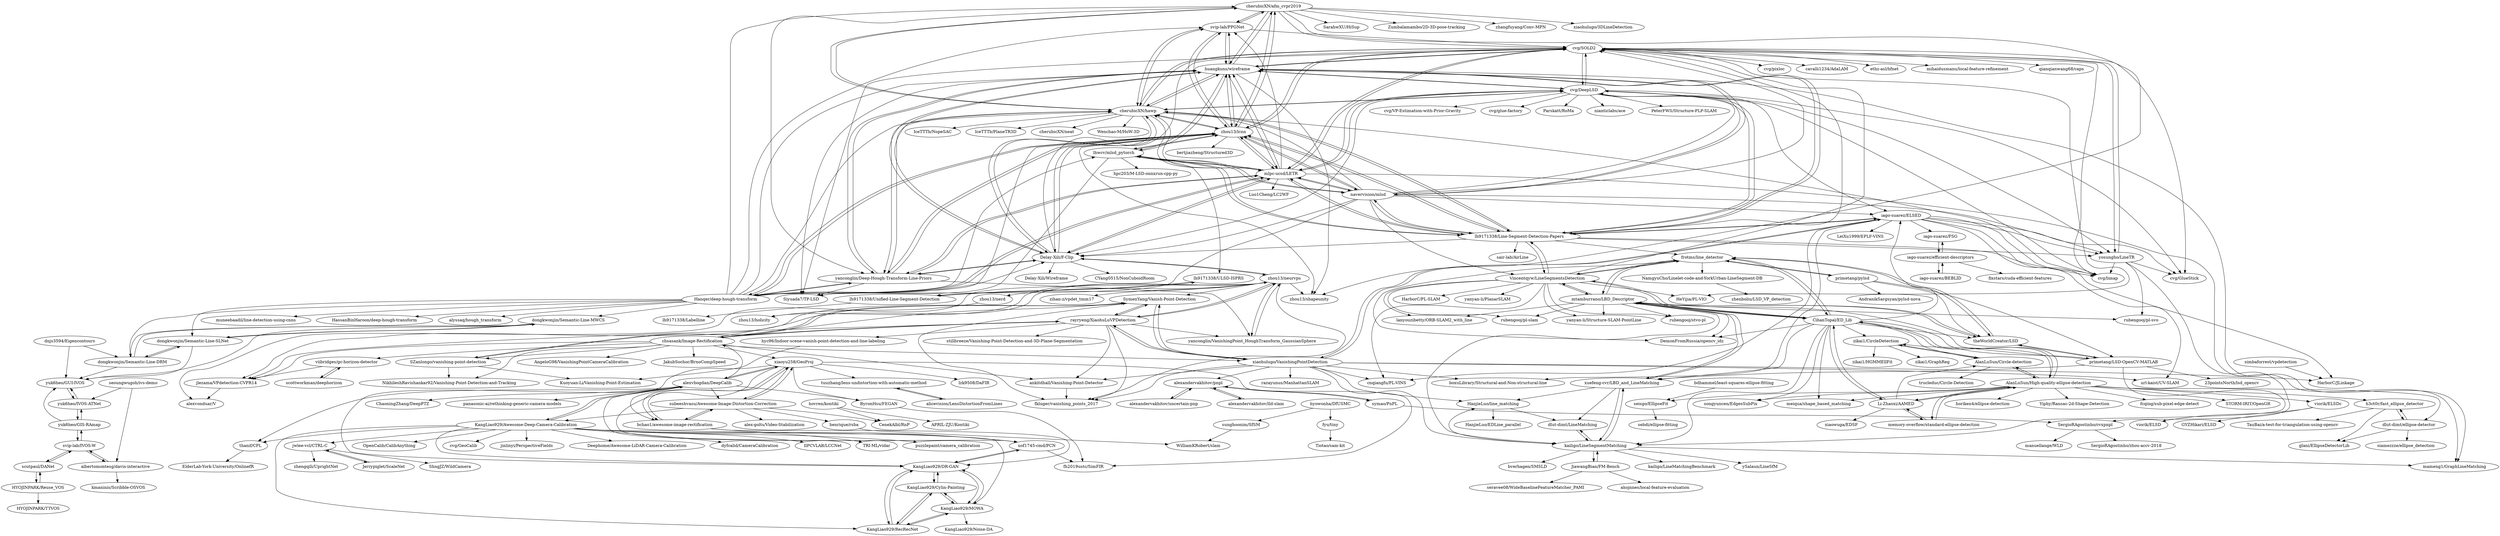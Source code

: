 digraph G {
"cherubicXN/afm_cvpr2019" -> "svip-lab/PPGNet"
"cherubicXN/afm_cvpr2019" -> "huangkuns/wireframe"
"cherubicXN/afm_cvpr2019" -> "cherubicXN/hawp"
"cherubicXN/afm_cvpr2019" -> "zhou13/lcnn"
"cherubicXN/afm_cvpr2019" -> "yanconglin/Deep-Hough-Transform-Line-Priors"
"cherubicXN/afm_cvpr2019" -> "cvg/SOLD2"
"cherubicXN/afm_cvpr2019" -> "SarahwXU/HiSup" ["e"=1]
"cherubicXN/afm_cvpr2019" -> "Zumbalamambo/2D-3D-pose-tracking" ["e"=1]
"cherubicXN/afm_cvpr2019" -> "zhangfuyang/Conv-MPN" ["e"=1]
"cherubicXN/afm_cvpr2019" -> "zhou13/shapeunity"
"cherubicXN/afm_cvpr2019" -> "xiaohulugo/3DLineDetection" ["e"=1]
"zhou13/lcnn" -> "huangkuns/wireframe"
"zhou13/lcnn" -> "cherubicXN/hawp"
"zhou13/lcnn" -> "yanconglin/Deep-Hough-Transform-Line-Priors"
"zhou13/lcnn" -> "svip-lab/PPGNet"
"zhou13/lcnn" -> "cherubicXN/afm_cvpr2019"
"zhou13/lcnn" -> "mlpc-ucsd/LETR"
"zhou13/lcnn" -> "cvg/SOLD2"
"zhou13/lcnn" -> "Delay-Xili/F-Clip"
"zhou13/lcnn" -> "Siyuada7/TP-LSD"
"zhou13/lcnn" -> "zhou13/shapeunity"
"zhou13/lcnn" -> "lh9171338/Line-Segment-Detection-Papers"
"zhou13/lcnn" -> "Hanqer/deep-hough-transform"
"zhou13/lcnn" -> "navervision/mlsd"
"zhou13/lcnn" -> "bertjiazheng/Structured3D" ["e"=1]
"zhou13/lcnn" -> "lhwcv/mlsd_pytorch"
"symao/PnPL" -> "alexandervakhitov/pnpl"
"symao/PnPL" -> "SergioRAgostinho/cvxpnpl"
"zhou13/neurvps" -> "yanconglin/VanishingPoint_HoughTransform_GaussianSphere"
"zhou13/neurvps" -> "fkluger/vanishing_points_2017"
"zhou13/neurvps" -> "alexvonduar/V"
"zhou13/neurvps" -> "rayryeng/XiaohuLuVPDetection"
"zhou13/neurvps" -> "zhou13/nerd"
"zhou13/neurvps" -> "zhou13/shapeunity"
"zhou13/neurvps" -> "zihan-z/vpdet_tmm17"
"zhou13/neurvps" -> "Delay-Xili/F-Clip"
"zhou13/neurvps" -> "zhou13/holicity"
"zhou13/neurvps" -> "lh9171338/Unified-Line-Segment-Detection"
"zhou13/neurvps" -> "SymenYang/Vanish-Point-Detection"
"huangkuns/wireframe" -> "zhou13/lcnn"
"huangkuns/wireframe" -> "cherubicXN/hawp"
"huangkuns/wireframe" -> "svip-lab/PPGNet"
"huangkuns/wireframe" -> "cherubicXN/afm_cvpr2019"
"huangkuns/wireframe" -> "mlpc-ucsd/LETR"
"huangkuns/wireframe" -> "zhou13/shapeunity"
"huangkuns/wireframe" -> "Delay-Xili/F-Clip"
"huangkuns/wireframe" -> "cvg/SOLD2"
"huangkuns/wireframe" -> "yanconglin/Deep-Hough-Transform-Line-Priors"
"huangkuns/wireframe" -> "lhwcv/mlsd_pytorch"
"huangkuns/wireframe" -> "lh9171338/Line-Segment-Detection-Papers"
"huangkuns/wireframe" -> "cvg/DeepLSD"
"huangkuns/wireframe" -> "Siyuada7/TP-LSD"
"huangkuns/wireframe" -> "mameng1/GraphLineMatching"
"huangkuns/wireframe" -> "navervision/mlsd"
"Vincentqyw/LineSegmentsDetection" -> "yanyan-li/Structure-SLAM-PointLine" ["e"=1]
"Vincentqyw/LineSegmentsDetection" -> "mtamburrano/LBD_Descriptor"
"Vincentqyw/LineSegmentsDetection" -> "frotms/line_detector"
"Vincentqyw/LineSegmentsDetection" -> "lh9171338/Line-Segment-Detection-Papers"
"Vincentqyw/LineSegmentsDetection" -> "HarborC/PL-SLAM" ["e"=1]
"Vincentqyw/LineSegmentsDetection" -> "cnqiangfu/PL-VINS" ["e"=1]
"Vincentqyw/LineSegmentsDetection" -> "CihanTopal/ED_Lib"
"Vincentqyw/LineSegmentsDetection" -> "HeYijia/PL-VIO" ["e"=1]
"Vincentqyw/LineSegmentsDetection" -> "rubengooj/stvo-pl" ["e"=1]
"Vincentqyw/LineSegmentsDetection" -> "lanyouzibetty/ORB-SLAM2_with_line" ["e"=1]
"Vincentqyw/LineSegmentsDetection" -> "cvg/SOLD2"
"Vincentqyw/LineSegmentsDetection" -> "yanyan-li/PlanarSLAM" ["e"=1]
"Vincentqyw/LineSegmentsDetection" -> "rubengooj/pl-slam" ["e"=1]
"hovren/kontiki" -> "CenekAlbl/RnP"
"hovren/kontiki" -> "APRIL-ZJU/Kontiki"
"SymenYang/Vanish-Point-Detection" -> "rayryeng/XiaohuLuVPDetection"
"SymenYang/Vanish-Point-Detection" -> "xiaohulugo/VanishingPointDetection"
"SymenYang/Vanish-Point-Detection" -> "SZanlongo/vanishing-point-detection"
"SymenYang/Vanish-Point-Detection" -> "jlezama/VPdetection-CVPR14"
"SymenYang/Vanish-Point-Detection" -> "fkluger/vanishing_points_2017"
"CihanTopal/ED_Lib" -> "DemonFromRussia/opencv_idz"
"CihanTopal/ED_Lib" -> "mtamburrano/LBD_Descriptor"
"CihanTopal/ED_Lib" -> "frotms/line_detector"
"CihanTopal/ED_Lib" -> "AlanLuSun/High-quality-ellipse-detection"
"CihanTopal/ED_Lib" -> "Vincentqyw/LineSegmentsDetection"
"CihanTopal/ED_Lib" -> "theWorldCreator/LSD"
"CihanTopal/ED_Lib" -> "Li-Zhaoxi/AAMED"
"CihanTopal/ED_Lib" -> "primetang/LSD-OpenCV-MATLAB"
"CihanTopal/ED_Lib" -> "AlanLuSun/Circle-detection"
"CihanTopal/ED_Lib" -> "songyuncen/EdgesSubPix" ["e"=1]
"CihanTopal/ED_Lib" -> "kailigo/LineSegmentMatching"
"CihanTopal/ED_Lib" -> "zikai1/CircleDetection"
"CihanTopal/ED_Lib" -> "meiqua/shape_based_matching" ["e"=1]
"CihanTopal/ED_Lib" -> "iago-suarez/ELSED"
"CihanTopal/ED_Lib" -> "xuefeng-cvr/LBD_and_LineMatching"
"AlanLuSun/High-quality-ellipse-detection" -> "AlanLuSun/Circle-detection"
"AlanLuSun/High-quality-ellipse-detection" -> "Li-Zhaoxi/AAMED"
"AlanLuSun/High-quality-ellipse-detection" -> "memory-overflow/standard-ellipse-detection"
"AlanLuSun/High-quality-ellipse-detection" -> "h3ct0r/fast_ellipse_detector"
"AlanLuSun/High-quality-ellipse-detection" -> "dlut-dimt/ellipse-detector"
"AlanLuSun/High-quality-ellipse-detection" -> "CihanTopal/ED_Lib"
"AlanLuSun/High-quality-ellipse-detection" -> "horiken4/ellipse-detection"
"AlanLuSun/High-quality-ellipse-detection" -> "viorik/ELSDc"
"AlanLuSun/High-quality-ellipse-detection" -> "Yiphy/Ransac-2d-Shape-Detection" ["e"=1]
"AlanLuSun/High-quality-ellipse-detection" -> "songyuncen/EdgesSubPix" ["e"=1]
"AlanLuSun/High-quality-ellipse-detection" -> "seisgo/EllipseFit"
"AlanLuSun/High-quality-ellipse-detection" -> "fcqing/sub-pixel-edge-detect" ["e"=1]
"AlanLuSun/High-quality-ellipse-detection" -> "zikai1/CircleDetection"
"AlanLuSun/High-quality-ellipse-detection" -> "meiqua/shape_based_matching" ["e"=1]
"AlanLuSun/High-quality-ellipse-detection" -> "STORM-IRIT/OpenGR" ["e"=1]
"svip-lab/PPGNet" -> "cherubicXN/afm_cvpr2019"
"svip-lab/PPGNet" -> "huangkuns/wireframe"
"svip-lab/PPGNet" -> "zhou13/lcnn"
"svip-lab/PPGNet" -> "cherubicXN/hawp"
"svip-lab/PPGNet" -> "cvg/SOLD2"
"rayryeng/XiaohuLuVPDetection" -> "SymenYang/Vanish-Point-Detection"
"rayryeng/XiaohuLuVPDetection" -> "xiaohulugo/VanishingPointDetection"
"rayryeng/XiaohuLuVPDetection" -> "fkluger/vanishing_points_2017"
"rayryeng/XiaohuLuVPDetection" -> "zhou13/neurvps"
"rayryeng/XiaohuLuVPDetection" -> "chsasank/Image-Rectification"
"rayryeng/XiaohuLuVPDetection" -> "stillbreeze/Vanishing-Point-Detection-and-3D-Plane-Segmentation"
"rayryeng/XiaohuLuVPDetection" -> "jlezama/VPdetection-CVPR14"
"rayryeng/XiaohuLuVPDetection" -> "hyc96/Indoor-scene-vanish-point-detection-and-line-labeling"
"rayryeng/XiaohuLuVPDetection" -> "yanconglin/VanishingPoint_HoughTransform_GaussianSphere"
"rayryeng/XiaohuLuVPDetection" -> "ankitdhall/Vanishing-Point-Detector"
"xuefeng-cvr/LBD_and_LineMatching" -> "mtamburrano/LBD_Descriptor"
"xuefeng-cvr/LBD_and_LineMatching" -> "kailigo/LineSegmentMatching"
"xuefeng-cvr/LBD_and_LineMatching" -> "dlut-dimt/LineMatching"
"xuefeng-cvr/LBD_and_LineMatching" -> "HanjieLuo/line_matching"
"mtamburrano/LBD_Descriptor" -> "xuefeng-cvr/LBD_and_LineMatching"
"mtamburrano/LBD_Descriptor" -> "theWorldCreator/LSD"
"mtamburrano/LBD_Descriptor" -> "DemonFromRussia/opencv_idz"
"mtamburrano/LBD_Descriptor" -> "rubengooj/stvo-pl" ["e"=1]
"mtamburrano/LBD_Descriptor" -> "frotms/line_detector"
"mtamburrano/LBD_Descriptor" -> "CihanTopal/ED_Lib"
"mtamburrano/LBD_Descriptor" -> "Vincentqyw/LineSegmentsDetection"
"mtamburrano/LBD_Descriptor" -> "lanyouzibetty/ORB-SLAM2_with_line" ["e"=1]
"mtamburrano/LBD_Descriptor" -> "rubengooj/pl-svo" ["e"=1]
"mtamburrano/LBD_Descriptor" -> "kailigo/LineSegmentMatching"
"mtamburrano/LBD_Descriptor" -> "rubengooj/pl-slam" ["e"=1]
"mtamburrano/LBD_Descriptor" -> "yanyan-li/Structure-SLAM-PointLine" ["e"=1]
"JiawangBian/FM-Bench" -> "seravee08/WideBaselineFeatureMatcher_PAMI"
"JiawangBian/FM-Bench" -> "kailigo/LineSegmentMatching"
"JiawangBian/FM-Bench" -> "ahojnnes/local-feature-evaluation" ["e"=1]
"tuuzhang/lens-undistortion-with-automatic-method" -> "alicevision/LensDistortionFromLines"
"seoungwugoh/ivs-demo" -> "yuk6heo/IVOS-ATNet"
"seoungwugoh/ivs-demo" -> "albertomontesg/davis-interactive"
"SergioRAgostinho/cvxpnpl" -> "SergioRAgostinho/zhou-accv-2018"
"SergioRAgostinho/cvxpnpl" -> "manuellange/WLD"
"jlezama/VPdetection-CVPR14" -> "alexvonduar/V"
"alexandervakhitov/lld-slam" -> "alexandervakhitov/pnpl"
"albertomontesg/davis-interactive" -> "svip-lab/IVOS-W"
"albertomontesg/davis-interactive" -> "kmaninis/Scribble-OSVOS"
"alexvbogdan/DeepCalib" -> "KangLiao929/Awesome-Deep-Camera-Calibration"
"alexvbogdan/DeepCalib" -> "thanif/CPL"
"alexvbogdan/DeepCalib" -> "xiaoyu258/GeoProj"
"alexvbogdan/DeepCalib" -> "uof1745-cmd/PCN"
"alexvbogdan/DeepCalib" -> "ChaoningZhang/DeepPTZ" ["e"=1]
"alexvbogdan/DeepCalib" -> "bchao1/awesome-image-rectification"
"alexvbogdan/DeepCalib" -> "ByronHsu/FEGAN"
"alexvbogdan/DeepCalib" -> "panasonic-ai/rethinking-generic-camera-models"
"alexvbogdan/DeepCalib" -> "chsasank/Image-Rectification"
"alexvbogdan/DeepCalib" -> "subeeshvasu/Awesome-Image-Distortion-Correction"
"Hanqer/deep-hough-transform" -> "yanconglin/Deep-Hough-Transform-Line-Priors"
"Hanqer/deep-hough-transform" -> "dongkwonjin/Semantic-Line-SLNet"
"Hanqer/deep-hough-transform" -> "dongkwonjin/Semantic-Line-DRM"
"Hanqer/deep-hough-transform" -> "dongkwonjin/Semantic-Line-MWCS"
"Hanqer/deep-hough-transform" -> "mlpc-ucsd/LETR"
"Hanqer/deep-hough-transform" -> "zhou13/lcnn"
"Hanqer/deep-hough-transform" -> "Delay-Xili/F-Clip"
"Hanqer/deep-hough-transform" -> "huangkuns/wireframe"
"Hanqer/deep-hough-transform" -> "muneebaadil/line-detection-using-cnns"
"Hanqer/deep-hough-transform" -> "svip-lab/PPGNet"
"Hanqer/deep-hough-transform" -> "cherubicXN/hawp"
"Hanqer/deep-hough-transform" -> "HassanBinHaroon/deep-hough-transform"
"Hanqer/deep-hough-transform" -> "lhwcv/mlsd_pytorch"
"Hanqer/deep-hough-transform" -> "cherubicXN/afm_cvpr2019"
"Hanqer/deep-hough-transform" -> "alyssaq/hough_transform"
"xiaoyu258/GeoProj" -> "bchao1/awesome-image-rectification"
"xiaoyu258/GeoProj" -> "subeeshvasu/Awesome-Image-Distortion-Correction"
"xiaoyu258/GeoProj" -> "KangLiao929/DR-GAN"
"xiaoyu258/GeoProj" -> "uof1745-cmd/PCN"
"xiaoyu258/GeoProj" -> "alexvbogdan/DeepCalib"
"xiaoyu258/GeoProj" -> "ByronHsu/FEGAN"
"xiaoyu258/GeoProj" -> "lzk9508/DaFIR"
"xiaoyu258/GeoProj" -> "tuuzhang/lens-undistortion-with-automatic-method"
"xiaoyu258/GeoProj" -> "fh2019ustc/SimFIR"
"cherubicXN/hawp" -> "huangkuns/wireframe"
"cherubicXN/hawp" -> "zhou13/lcnn"
"cherubicXN/hawp" -> "mlpc-ucsd/LETR"
"cherubicXN/hawp" -> "cherubicXN/afm_cvpr2019"
"cherubicXN/hawp" -> "Delay-Xili/F-Clip"
"cherubicXN/hawp" -> "cvg/SOLD2"
"cherubicXN/hawp" -> "IceTTTb/PlaneTR3D" ["e"=1]
"cherubicXN/hawp" -> "yanconglin/Deep-Hough-Transform-Line-Priors"
"cherubicXN/hawp" -> "lh9171338/Line-Segment-Detection-Papers"
"cherubicXN/hawp" -> "cherubicXN/neat" ["e"=1]
"cherubicXN/hawp" -> "Wenchao-M/HoW-3D" ["e"=1]
"cherubicXN/hawp" -> "svip-lab/PPGNet"
"cherubicXN/hawp" -> "cvg/DeepLSD"
"cherubicXN/hawp" -> "cvg/limap" ["e"=1]
"cherubicXN/hawp" -> "IceTTTb/NopeSAC" ["e"=1]
"lh9171338/Line-Segment-Detection-Papers" -> "iago-suarez/ELSED"
"lh9171338/Line-Segment-Detection-Papers" -> "cherubicXN/hawp"
"lh9171338/Line-Segment-Detection-Papers" -> "mlpc-ucsd/LETR"
"lh9171338/Line-Segment-Detection-Papers" -> "lhwcv/mlsd_pytorch"
"lh9171338/Line-Segment-Detection-Papers" -> "cvg/SOLD2"
"lh9171338/Line-Segment-Detection-Papers" -> "Vincentqyw/LineSegmentsDetection"
"lh9171338/Line-Segment-Detection-Papers" -> "cvg/DeepLSD"
"lh9171338/Line-Segment-Detection-Papers" -> "zhou13/lcnn"
"lh9171338/Line-Segment-Detection-Papers" -> "huangkuns/wireframe"
"lh9171338/Line-Segment-Detection-Papers" -> "sair-lab/AirLine"
"lh9171338/Line-Segment-Detection-Papers" -> "yosungho/LineTR"
"lh9171338/Line-Segment-Detection-Papers" -> "Delay-Xili/F-Clip"
"lh9171338/Line-Segment-Detection-Papers" -> "navervision/mlsd"
"lh9171338/Line-Segment-Detection-Papers" -> "frotms/line_detector"
"lh9171338/Line-Segment-Detection-Papers" -> "cvg/limap" ["e"=1]
"primetang/LSD-OpenCV-MATLAB" -> "theWorldCreator/LSD"
"primetang/LSD-OpenCV-MATLAB" -> "23pointsNorth/lsd_opencv"
"primetang/LSD-OpenCV-MATLAB" -> "kailigo/LineSegmentMatching"
"primetang/LSD-OpenCV-MATLAB" -> "mtamburrano/LBD_Descriptor"
"primetang/LSD-OpenCV-MATLAB" -> "xuefeng-cvr/LBD_and_LineMatching"
"Li-Zhaoxi/AAMED" -> "memory-overflow/standard-ellipse-detection"
"Li-Zhaoxi/AAMED" -> "AlanLuSun/High-quality-ellipse-detection"
"Li-Zhaoxi/AAMED" -> "xiaowuga/EDSF"
"Li-Zhaoxi/AAMED" -> "AlanLuSun/Circle-detection"
"Li-Zhaoxi/AAMED" -> "CihanTopal/ED_Lib"
"zhou13/nerd" -> "zhou13/holicity"
"subeeshvasu/Awesome-Image-Distortion-Correction" -> "bchao1/awesome-image-rectification"
"subeeshvasu/Awesome-Image-Distortion-Correction" -> "xiaoyu258/GeoProj"
"subeeshvasu/Awesome-Image-Distortion-Correction" -> "henrique/rsba"
"subeeshvasu/Awesome-Image-Distortion-Correction" -> "alex-golts/Video-Stabilization" ["e"=1]
"subeeshvasu/Awesome-Image-Distortion-Correction" -> "CenekAlbl/RnP"
"subeeshvasu/Awesome-Image-Distortion-Correction" -> "KangLiao929/Awesome-Deep-Camera-Calibration"
"Jerrypiglet/ScaleNet" -> "jwlee-vcl/CTRL-C"
"bchao1/awesome-image-rectification" -> "xiaoyu258/GeoProj"
"bchao1/awesome-image-rectification" -> "subeeshvasu/Awesome-Image-Distortion-Correction"
"bchao1/awesome-image-rectification" -> "uof1745-cmd/PCN"
"bchao1/awesome-image-rectification" -> "KangLiao929/DR-GAN"
"ByronHsu/FEGAN" -> "fh2019ustc/SimFIR"
"memory-overflow/standard-ellipse-detection" -> "Li-Zhaoxi/AAMED"
"memory-overflow/standard-ellipse-detection" -> "AlanLuSun/High-quality-ellipse-detection"
"yanconglin/Deep-Hough-Transform-Line-Priors" -> "Hanqer/deep-hough-transform"
"yanconglin/Deep-Hough-Transform-Line-Priors" -> "zhou13/lcnn"
"yanconglin/Deep-Hough-Transform-Line-Priors" -> "cherubicXN/hawp"
"yanconglin/Deep-Hough-Transform-Line-Priors" -> "Delay-Xili/F-Clip"
"yanconglin/Deep-Hough-Transform-Line-Priors" -> "huangkuns/wireframe"
"yanconglin/Deep-Hough-Transform-Line-Priors" -> "mlpc-ucsd/LETR"
"yanconglin/Deep-Hough-Transform-Line-Priors" -> "Siyuada7/TP-LSD"
"yanconglin/Deep-Hough-Transform-Line-Priors" -> "yanconglin/VanishingPoint_HoughTransform_GaussianSphere"
"iago-suarez/BEBLID" -> "iago-suarez/efficient-descriptors"
"theWorldCreator/LSD" -> "primetang/LSD-OpenCV-MATLAB"
"theWorldCreator/LSD" -> "mtamburrano/LBD_Descriptor"
"theWorldCreator/LSD" -> "frotms/line_detector"
"zikai1/CircleDetection" -> "AlanLuSun/Circle-detection"
"zikai1/CircleDetection" -> "zikai1/GraphReg"
"zikai1/CircleDetection" -> "zikai1/HGMMEllFit"
"dongkwonjin/Semantic-Line-DRM" -> "dongkwonjin/Semantic-Line-MWCS"
"dongkwonjin/Semantic-Line-DRM" -> "dongkwonjin/Semantic-Line-SLNet"
"dongkwonjin/Semantic-Line-DRM" -> "yuk6heo/GUI-IVOS"
"dongkwonjin/Semantic-Line-SLNet" -> "dongkwonjin/Semantic-Line-DRM"
"dongkwonjin/Semantic-Line-SLNet" -> "dongkwonjin/Semantic-Line-MWCS"
"dongkwonjin/Semantic-Line-SLNet" -> "yuk6heo/GUI-IVOS"
"hyc96/Indoor-scene-vanish-point-detection-and-line-labeling" -> "Kuoyuan-Li/Vanishing-Point-Estimation"
"dnjs3594/Eigencontours" -> "yuk6heo/GUI-IVOS"
"dnjs3594/Eigencontours" -> "dongkwonjin/Semantic-Line-DRM"
"yuk6heo/IVOS-ATNet" -> "yuk6heo/GIS-RAmap"
"yuk6heo/IVOS-ATNet" -> "yuk6heo/GUI-IVOS"
"cvg/SOLD2" -> "cvg/GlueStick" ["e"=1]
"cvg/SOLD2" -> "cvg/limap" ["e"=1]
"cvg/SOLD2" -> "cvg/DeepLSD"
"cvg/SOLD2" -> "cvg/pixloc" ["e"=1]
"cvg/SOLD2" -> "yosungho/LineTR"
"cvg/SOLD2" -> "cherubicXN/hawp"
"cvg/SOLD2" -> "huangkuns/wireframe"
"cvg/SOLD2" -> "mlpc-ucsd/LETR"
"cvg/SOLD2" -> "cavalli1234/AdaLAM" ["e"=1]
"cvg/SOLD2" -> "ethz-asl/hfnet" ["e"=1]
"cvg/SOLD2" -> "mihaidusmanu/local-feature-refinement" ["e"=1]
"cvg/SOLD2" -> "zhou13/lcnn"
"cvg/SOLD2" -> "HeYijia/PL-VIO" ["e"=1]
"cvg/SOLD2" -> "qianqianwang68/caps" ["e"=1]
"cvg/SOLD2" -> "Siyuada7/TP-LSD"
"mlpc-ucsd/LETR" -> "cherubicXN/hawp"
"mlpc-ucsd/LETR" -> "huangkuns/wireframe"
"mlpc-ucsd/LETR" -> "Delay-Xili/F-Clip"
"mlpc-ucsd/LETR" -> "cvg/SOLD2"
"mlpc-ucsd/LETR" -> "zhou13/lcnn"
"mlpc-ucsd/LETR" -> "lh9171338/Line-Segment-Detection-Papers"
"mlpc-ucsd/LETR" -> "yanconglin/Deep-Hough-Transform-Line-Priors"
"mlpc-ucsd/LETR" -> "Hanqer/deep-hough-transform"
"mlpc-ucsd/LETR" -> "navervision/mlsd"
"mlpc-ucsd/LETR" -> "cvg/DeepLSD"
"mlpc-ucsd/LETR" -> "lhwcv/mlsd_pytorch"
"mlpc-ucsd/LETR" -> "mameng1/GraphLineMatching"
"mlpc-ucsd/LETR" -> "svip-lab/PPGNet"
"mlpc-ucsd/LETR" -> "Luo1Cheng/LC2WF" ["e"=1]
"scutpaul/DANet" -> "HYOJINPARK/Reuse_VOS"
"scutpaul/DANet" -> "svip-lab/IVOS-W"
"navervision/mlsd" -> "lhwcv/mlsd_pytorch"
"navervision/mlsd" -> "mlpc-ucsd/LETR"
"navervision/mlsd" -> "zhou13/lcnn"
"navervision/mlsd" -> "cherubicXN/hawp"
"navervision/mlsd" -> "huangkuns/wireframe"
"navervision/mlsd" -> "cvg/SOLD2"
"navervision/mlsd" -> "lh9171338/Line-Segment-Detection-Papers"
"navervision/mlsd" -> "iago-suarez/ELSED"
"navervision/mlsd" -> "cvg/DeepLSD"
"navervision/mlsd" -> "Siyuada7/TP-LSD"
"navervision/mlsd" -> "Vincentqyw/LineSegmentsDetection"
"navervision/mlsd" -> "yosungho/LineTR"
"navervision/mlsd" -> "Delay-Xili/F-Clip"
"Delay-Xili/F-Clip" -> "cherubicXN/hawp"
"Delay-Xili/F-Clip" -> "Delay-Xili/Wireframe"
"Delay-Xili/F-Clip" -> "huangkuns/wireframe"
"Delay-Xili/F-Clip" -> "mlpc-ucsd/LETR"
"Delay-Xili/F-Clip" -> "yanconglin/Deep-Hough-Transform-Line-Priors"
"Delay-Xili/F-Clip" -> "zhou13/lcnn"
"Delay-Xili/F-Clip" -> "cvg/SOLD2"
"Delay-Xili/F-Clip" -> "zhou13/neurvps"
"Delay-Xili/F-Clip" -> "CYang0515/NonCuboidRoom" ["e"=1]
"simbaforrest/vpdetection" -> "HarborC/JLinkage"
"uof1745-cmd/PCN" -> "KangLiao929/DR-GAN"
"uof1745-cmd/PCN" -> "fh2019ustc/SimFIR"
"iago-suarez/efficient-descriptors" -> "iago-suarez/FSG"
"iago-suarez/efficient-descriptors" -> "iago-suarez/BEBLID"
"iago-suarez/efficient-descriptors" -> "fixstars/cuda-efficient-features"
"viorik/ELSDc" -> "GYZHikari/ELSD"
"viorik/ELSDc" -> "viorik/ELSD"
"iago-suarez/ELSED" -> "url-kaist/UV-SLAM" ["e"=1]
"iago-suarez/ELSED" -> "lh9171338/Line-Segment-Detection-Papers"
"iago-suarez/ELSED" -> "cvg/GlueStick" ["e"=1]
"iago-suarez/ELSED" -> "LeiXu1999/EPLF-VINS" ["e"=1]
"iago-suarez/ELSED" -> "iago-suarez/FSG"
"iago-suarez/ELSED" -> "cnqiangfu/PL-VINS" ["e"=1]
"iago-suarez/ELSED" -> "xiaohulugo/VanishingPointDetection"
"iago-suarez/ELSED" -> "HarborC/JLinkage"
"iago-suarez/ELSED" -> "yosungho/LineTR"
"iago-suarez/ELSED" -> "boxuLibrary/Structural-and-Non-structural-line" ["e"=1]
"iago-suarez/ELSED" -> "cvg/limap" ["e"=1]
"lh9171338/ULSD-ISPRS" -> "lh9171338/Unified-Line-Segment-Detection"
"HYOJINPARK/Reuse_VOS" -> "scutpaul/DANet"
"HYOJINPARK/Reuse_VOS" -> "HYOJINPARK/TTVOS"
"lhwcv/mlsd_pytorch" -> "navervision/mlsd"
"lhwcv/mlsd_pytorch" -> "Siyuada7/TP-LSD"
"lhwcv/mlsd_pytorch" -> "lh9171338/Line-Segment-Detection-Papers"
"lhwcv/mlsd_pytorch" -> "lh9171338/ULSD-ISPRS"
"lhwcv/mlsd_pytorch" -> "huangkuns/wireframe"
"lhwcv/mlsd_pytorch" -> "mlpc-ucsd/LETR"
"lhwcv/mlsd_pytorch" -> "hpc203/M-LSD-onnxrun-cpp-py"
"lhwcv/mlsd_pytorch" -> "zhou13/lcnn"
"HanjieLuo/line_matching" -> "HanjieLuo/EDLine_parallel"
"HanjieLuo/line_matching" -> "dlut-dimt/LineMatching"
"lh9171338/Unified-Line-Segment-Detection" -> "lh9171338/ULSD-ISPRS"
"lh9171338/Unified-Line-Segment-Detection" -> "lh9171338/Labelline"
"alexandervakhitov/uncertain-pnp" -> "alexandervakhitov/pnpl"
"jwlee-vcl/CTRL-C" -> "Jerrypiglet/ScaleNet"
"jwlee-vcl/CTRL-C" -> "ShngJZ/WildCamera"
"jwlee-vcl/CTRL-C" -> "zhengqili/UprightNet"
"svip-lab/IVOS-W" -> "yuk6heo/GIS-RAmap"
"svip-lab/IVOS-W" -> "albertomontesg/davis-interactive"
"svip-lab/IVOS-W" -> "scutpaul/DANet"
"dongkwonjin/Semantic-Line-MWCS" -> "dongkwonjin/Semantic-Line-DRM"
"dongkwonjin/Semantic-Line-MWCS" -> "dongkwonjin/Semantic-Line-SLNet"
"dongkwonjin/Semantic-Line-MWCS" -> "yuk6heo/GUI-IVOS"
"henrique/rsba" -> "WilliamKRobert/slam"
"yuk6heo/GIS-RAmap" -> "yuk6heo/IVOS-ATNet"
"yuk6heo/GIS-RAmap" -> "yuk6heo/GUI-IVOS"
"yuk6heo/GIS-RAmap" -> "svip-lab/IVOS-W"
"KangLiao929/Awesome-Deep-Camera-Calibration" -> "KangLiao929/DR-GAN"
"KangLiao929/Awesome-Deep-Camera-Calibration" -> "alexvbogdan/DeepCalib"
"KangLiao929/Awesome-Deep-Camera-Calibration" -> "cvg/GeoCalib" ["e"=1]
"KangLiao929/Awesome-Deep-Camera-Calibration" -> "KangLiao929/RecRecNet"
"KangLiao929/Awesome-Deep-Camera-Calibration" -> "jwlee-vcl/CTRL-C"
"KangLiao929/Awesome-Deep-Camera-Calibration" -> "KangLiao929/MOWA"
"KangLiao929/Awesome-Deep-Camera-Calibration" -> "uof1745-cmd/PCN"
"KangLiao929/Awesome-Deep-Camera-Calibration" -> "jinlinyi/PerspectiveFields" ["e"=1]
"KangLiao929/Awesome-Deep-Camera-Calibration" -> "Deephome/Awesome-LiDAR-Camera-Calibration" ["e"=1]
"KangLiao929/Awesome-Deep-Camera-Calibration" -> "dyfcalid/CameraCalibration" ["e"=1]
"KangLiao929/Awesome-Deep-Camera-Calibration" -> "thanif/CPL"
"KangLiao929/Awesome-Deep-Camera-Calibration" -> "IIPCVLAB/LCCNet" ["e"=1]
"KangLiao929/Awesome-Deep-Camera-Calibration" -> "TRI-ML/vidar" ["e"=1]
"KangLiao929/Awesome-Deep-Camera-Calibration" -> "puzzlepaint/camera_calibration" ["e"=1]
"KangLiao929/Awesome-Deep-Camera-Calibration" -> "OpenCalib/CalibAnything" ["e"=1]
"yosungho/LineTR" -> "cvg/SOLD2"
"yosungho/LineTR" -> "SergioRAgostinho/cvxpnpl"
"yosungho/LineTR" -> "cvg/limap" ["e"=1]
"yosungho/LineTR" -> "cvg/GlueStick" ["e"=1]
"yosungho/LineTR" -> "rubengooj/pl-svo" ["e"=1]
"KangLiao929/DR-GAN" -> "KangLiao929/RecRecNet"
"KangLiao929/DR-GAN" -> "KangLiao929/MOWA"
"KangLiao929/DR-GAN" -> "KangLiao929/Cylin-Painting"
"KangLiao929/DR-GAN" -> "uof1745-cmd/PCN"
"ankitdhall/Vanishing-Point-Detector" -> "fkluger/vanishing_points_2017"
"thanif/CPL" -> "ElderLab-York-University/OnlinefR"
"primetang/pylsd" -> "theWorldCreator/LSD"
"primetang/pylsd" -> "frotms/line_detector"
"primetang/pylsd" -> "AndranikSargsyan/pylsd-nova"
"primetang/pylsd" -> "primetang/LSD-OpenCV-MATLAB"
"KangLiao929/Cylin-Painting" -> "KangLiao929/RecRecNet"
"KangLiao929/Cylin-Painting" -> "KangLiao929/DR-GAN"
"KangLiao929/Cylin-Painting" -> "KangLiao929/MOWA"
"yanconglin/VanishingPoint_HoughTransform_GaussianSphere" -> "zhou13/neurvps"
"iago-suarez/FSG" -> "iago-suarez/efficient-descriptors"
"yuk6heo/GUI-IVOS" -> "yuk6heo/IVOS-ATNet"
"cvg/DeepLSD" -> "cvg/SOLD2"
"cvg/DeepLSD" -> "cvg/limap" ["e"=1]
"cvg/DeepLSD" -> "cvg/GlueStick" ["e"=1]
"cvg/DeepLSD" -> "PeterFWS/Structure-PLP-SLAM" ["e"=1]
"cvg/DeepLSD" -> "lh9171338/Line-Segment-Detection-Papers"
"cvg/DeepLSD" -> "cherubicXN/hawp"
"cvg/DeepLSD" -> "cvg/VP-Estimation-with-Prior-Gravity"
"cvg/DeepLSD" -> "mlpc-ucsd/LETR"
"cvg/DeepLSD" -> "cvg/glue-factory" ["e"=1]
"cvg/DeepLSD" -> "huangkuns/wireframe"
"cvg/DeepLSD" -> "iago-suarez/ELSED"
"cvg/DeepLSD" -> "yosungho/LineTR"
"cvg/DeepLSD" -> "Parskatt/RoMa" ["e"=1]
"cvg/DeepLSD" -> "nianticlabs/ace" ["e"=1]
"cvg/DeepLSD" -> "Delay-Xili/F-Clip"
"SZanlongo/vanishing-point-detection" -> "SymenYang/Vanish-Point-Detection"
"SZanlongo/vanishing-point-detection" -> "Kuoyuan-Li/Vanishing-Point-Estimation"
"SZanlongo/vanishing-point-detection" -> "NikhileshRavishankar92/Vanishing-Point-Detection-and-Tracking"
"hyowonha/DfUSMC" -> "sunghoonim/SfSM"
"hyowonha/DfUSMC" -> "fyu/tiny"
"dlut-dimt/ellipse-detector" -> "glani/EllipseDetectorLib"
"dlut-dimt/ellipse-detector" -> "h3ct0r/fast_ellipse_detector"
"dlut-dimt/ellipse-detector" -> "siamezzze/ellipse_detection"
"alicevision/LensDistortionFromLines" -> "tuuzhang/lens-undistortion-with-automatic-method"
"KangLiao929/RecRecNet" -> "KangLiao929/DR-GAN"
"KangLiao929/RecRecNet" -> "KangLiao929/Cylin-Painting"
"KangLiao929/RecRecNet" -> "KangLiao929/MOWA"
"dlut-dimt/LineMatching" -> "kailigo/LineSegmentMatching"
"seisgo/EllipseFit" -> "sebdi/ellipse-fitting"
"viibridges/gc-horizon-detector" -> "scottworkman/deephorizon"
"viibridges/gc-horizon-detector" -> "jlezama/VPdetection-CVPR14"
"scottworkman/deephorizon" -> "viibridges/gc-horizon-detector"
"chsasank/Image-Rectification" -> "rayryeng/XiaohuLuVPDetection"
"chsasank/Image-Rectification" -> "xiaohulugo/VanishingPointDetection"
"chsasank/Image-Rectification" -> "SymenYang/Vanish-Point-Detection"
"chsasank/Image-Rectification" -> "zhou13/neurvps"
"chsasank/Image-Rectification" -> "viibridges/gc-horizon-detector"
"chsasank/Image-Rectification" -> "AngeloG98/VanishingPointCameraCalibration"
"chsasank/Image-Rectification" -> "JakubSochor/BrnoCompSpeed" ["e"=1]
"chsasank/Image-Rectification" -> "ankitdhall/Vanishing-Point-Detector"
"chsasank/Image-Rectification" -> "xiaoyu258/GeoProj"
"chsasank/Image-Rectification" -> "NikhileshRavishankar92/Vanishing-Point-Detection-and-Tracking"
"chsasank/Image-Rectification" -> "SZanlongo/vanishing-point-detection"
"chsasank/Image-Rectification" -> "jlezama/VPdetection-CVPR14"
"xiaohulugo/VanishingPointDetection" -> "rayryeng/XiaohuLuVPDetection"
"xiaohulugo/VanishingPointDetection" -> "SymenYang/Vanish-Point-Detection"
"xiaohulugo/VanishingPointDetection" -> "ankitdhall/Vanishing-Point-Detector"
"xiaohulugo/VanishingPointDetection" -> "razayunus/ManhattanSLAM" ["e"=1]
"xiaohulugo/VanishingPointDetection" -> "boxuLibrary/Structural-and-Non-structural-line" ["e"=1]
"xiaohulugo/VanishingPointDetection" -> "kailigo/LineSegmentMatching"
"xiaohulugo/VanishingPointDetection" -> "url-kaist/UV-SLAM" ["e"=1]
"xiaohulugo/VanishingPointDetection" -> "iago-suarez/ELSED"
"xiaohulugo/VanishingPointDetection" -> "HarborC/JLinkage"
"xiaohulugo/VanishingPointDetection" -> "HanjieLuo/line_matching"
"xiaohulugo/VanishingPointDetection" -> "cnqiangfu/PL-VINS" ["e"=1]
"xiaohulugo/VanishingPointDetection" -> "fkluger/vanishing_points_2017"
"xiaohulugo/VanishingPointDetection" -> "alexandervakhitov/pnpl"
"KangLiao929/MOWA" -> "KangLiao929/DR-GAN"
"KangLiao929/MOWA" -> "KangLiao929/RecRecNet"
"KangLiao929/MOWA" -> "KangLiao929/Cylin-Painting"
"KangLiao929/MOWA" -> "KangLiao929/Noise-DA"
"alexandervakhitov/pnpl" -> "alexandervakhitov/uncertain-pnp"
"alexandervakhitov/pnpl" -> "alexandervakhitov/lld-slam"
"alexandervakhitov/pnpl" -> "symao/PnPL"
"sunghoonim/SfSM" -> "WilliamKRobert/slam"
"h3ct0r/fast_ellipse_detector" -> "dlut-dimt/ellipse-detector"
"h3ct0r/fast_ellipse_detector" -> "TauBai/a-test-for-triangulation-using-opencv"
"h3ct0r/fast_ellipse_detector" -> "glani/EllipseDetectorLib"
"frotms/line_detector" -> "theWorldCreator/LSD"
"frotms/line_detector" -> "mtamburrano/LBD_Descriptor"
"frotms/line_detector" -> "CihanTopal/ED_Lib"
"frotms/line_detector" -> "Vincentqyw/LineSegmentsDetection"
"frotms/line_detector" -> "NamgyuCho/Linelet-code-and-YorkUrban-LineSegment-DB"
"frotms/line_detector" -> "DemonFromRussia/opencv_idz"
"frotms/line_detector" -> "primetang/pylsd"
"AlanLuSun/Circle-detection" -> "AlanLuSun/High-quality-ellipse-detection"
"AlanLuSun/Circle-detection" -> "zikai1/CircleDetection"
"AlanLuSun/Circle-detection" -> "trucleduc/Circle-Detection"
"NamgyuCho/Linelet-code-and-YorkUrban-LineSegment-DB" -> "zhenboliu/LSD_VP_detection"
"kailigo/LineSegmentMatching" -> "dlut-dimt/LineMatching"
"kailigo/LineSegmentMatching" -> "xuefeng-cvr/LBD_and_LineMatching"
"kailigo/LineSegmentMatching" -> "HanjieLuo/line_matching"
"kailigo/LineSegmentMatching" -> "kailigo/LineMatchingBenchmark"
"kailigo/LineSegmentMatching" -> "ySalaun/LineSfM" ["e"=1]
"kailigo/LineSegmentMatching" -> "JiawangBian/FM-Bench"
"kailigo/LineSegmentMatching" -> "mameng1/GraphLineMatching"
"kailigo/LineSegmentMatching" -> "bverhagen/SMSLD"
"bdhammel/least-squares-ellipse-fitting" -> "seisgo/EllipseFit"
"fyu/tiny" -> "Tiotao/sam-kit" ["e"=1]
"cherubicXN/afm_cvpr2019" ["l"="59.49,8.687"]
"svip-lab/PPGNet" ["l"="59.517,8.671"]
"huangkuns/wireframe" ["l"="59.485,8.656"]
"cherubicXN/hawp" ["l"="59.479,8.647"]
"zhou13/lcnn" ["l"="59.5,8.668"]
"yanconglin/Deep-Hough-Transform-Line-Priors" ["l"="59.466,8.671"]
"cvg/SOLD2" ["l"="59.493,8.633"]
"SarahwXU/HiSup" ["l"="42.587,23.223"]
"Zumbalamambo/2D-3D-pose-tracking" ["l"="57.745,10.082"]
"zhangfuyang/Conv-MPN" ["l"="64.712,2.458"]
"zhou13/shapeunity" ["l"="59.449,8.678"]
"xiaohulugo/3DLineDetection" ["l"="58.057,10.059"]
"mlpc-ucsd/LETR" ["l"="59.498,8.651"]
"Delay-Xili/F-Clip" ["l"="59.462,8.652"]
"Siyuada7/TP-LSD" ["l"="59.471,8.687"]
"lh9171338/Line-Segment-Detection-Papers" ["l"="59.498,8.614"]
"Hanqer/deep-hough-transform" ["l"="59.507,8.701"]
"navervision/mlsd" ["l"="59.513,8.637"]
"bertjiazheng/Structured3D" ["l"="64.603,2.366"]
"lhwcv/mlsd_pytorch" ["l"="59.483,8.673"]
"symao/PnPL" ["l"="59.585,8.623"]
"alexandervakhitov/pnpl" ["l"="59.546,8.616"]
"SergioRAgostinho/cvxpnpl" ["l"="59.595,8.602"]
"zhou13/neurvps" ["l"="59.387,8.654"]
"yanconglin/VanishingPoint_HoughTransform_GaussianSphere" ["l"="59.408,8.649"]
"fkluger/vanishing_points_2017" ["l"="59.388,8.613"]
"alexvonduar/V" ["l"="59.359,8.649"]
"rayryeng/XiaohuLuVPDetection" ["l"="59.371,8.62"]
"zhou13/nerd" ["l"="59.349,8.679"]
"zihan-z/vpdet_tmm17" ["l"="59.378,8.679"]
"zhou13/holicity" ["l"="59.363,8.694"]
"lh9171338/Unified-Line-Segment-Detection" ["l"="59.398,8.711"]
"SymenYang/Vanish-Point-Detection" ["l"="59.361,8.609"]
"cvg/DeepLSD" ["l"="59.472,8.619"]
"mameng1/GraphLineMatching" ["l"="59.488,8.592"]
"Vincentqyw/LineSegmentsDetection" ["l"="59.523,8.563"]
"yanyan-li/Structure-SLAM-PointLine" ["l"="59.664,11.146"]
"mtamburrano/LBD_Descriptor" ["l"="59.52,8.525"]
"frotms/line_detector" ["l"="59.544,8.539"]
"HarborC/PL-SLAM" ["l"="59.681,11.14"]
"cnqiangfu/PL-VINS" ["l"="59.653,11.152"]
"CihanTopal/ED_Lib" ["l"="59.54,8.495"]
"HeYijia/PL-VIO" ["l"="59.606,11.086"]
"rubengooj/stvo-pl" ["l"="59.617,11.05"]
"lanyouzibetty/ORB-SLAM2_with_line" ["l"="59.715,11.129"]
"yanyan-li/PlanarSLAM" ["l"="59.678,11.178"]
"rubengooj/pl-slam" ["l"="59.589,11.115"]
"hovren/kontiki" ["l"="59.065,8.644"]
"CenekAlbl/RnP" ["l"="59.109,8.656"]
"APRIL-ZJU/Kontiki" ["l"="59.038,8.637"]
"xiaohulugo/VanishingPointDetection" ["l"="59.414,8.588"]
"SZanlongo/vanishing-point-detection" ["l"="59.33,8.596"]
"jlezama/VPdetection-CVPR14" ["l"="59.342,8.633"]
"DemonFromRussia/opencv_idz" ["l"="59.554,8.521"]
"AlanLuSun/High-quality-ellipse-detection" ["l"="59.584,8.429"]
"theWorldCreator/LSD" ["l"="59.539,8.516"]
"Li-Zhaoxi/AAMED" ["l"="59.578,8.463"]
"primetang/LSD-OpenCV-MATLAB" ["l"="59.516,8.498"]
"AlanLuSun/Circle-detection" ["l"="59.56,8.446"]
"songyuncen/EdgesSubPix" ["l"="59.79,10.433"]
"kailigo/LineSegmentMatching" ["l"="59.476,8.521"]
"zikai1/CircleDetection" ["l"="59.543,8.439"]
"meiqua/shape_based_matching" ["l"="-19.488,-26.26"]
"iago-suarez/ELSED" ["l"="59.468,8.574"]
"xuefeng-cvr/LBD_and_LineMatching" ["l"="59.495,8.512"]
"memory-overflow/standard-ellipse-detection" ["l"="59.601,8.449"]
"h3ct0r/fast_ellipse_detector" ["l"="59.57,8.378"]
"dlut-dimt/ellipse-detector" ["l"="59.591,8.38"]
"horiken4/ellipse-detection" ["l"="59.614,8.415"]
"viorik/ELSDc" ["l"="59.625,8.382"]
"Yiphy/Ransac-2d-Shape-Detection" ["l"="59.778,10.127"]
"seisgo/EllipseFit" ["l"="59.652,8.417"]
"fcqing/sub-pixel-edge-detect" ["l"="59.809,10.414"]
"STORM-IRIT/OpenGR" ["l"="58.176,10.153"]
"chsasank/Image-Rectification" ["l"="59.322,8.621"]
"stillbreeze/Vanishing-Point-Detection-and-3D-Plane-Segmentation" ["l"="59.359,8.579"]
"hyc96/Indoor-scene-vanish-point-detection-and-line-labeling" ["l"="59.347,8.593"]
"ankitdhall/Vanishing-Point-Detector" ["l"="59.373,8.596"]
"dlut-dimt/LineMatching" ["l"="59.461,8.512"]
"HanjieLuo/line_matching" ["l"="59.449,8.535"]
"rubengooj/pl-svo" ["l"="59.64,11.079"]
"JiawangBian/FM-Bench" ["l"="59.461,8.48"]
"seravee08/WideBaselineFeatureMatcher_PAMI" ["l"="59.449,8.449"]
"ahojnnes/local-feature-evaluation" ["l"="59.304,9.246"]
"tuuzhang/lens-undistortion-with-automatic-method" ["l"="59.201,8.574"]
"alicevision/LensDistortionFromLines" ["l"="59.197,8.55"]
"seoungwugoh/ivs-demo" ["l"="59.585,8.843"]
"yuk6heo/IVOS-ATNet" ["l"="59.578,8.808"]
"albertomontesg/davis-interactive" ["l"="59.607,8.861"]
"SergioRAgostinho/zhou-accv-2018" ["l"="59.629,8.596"]
"manuellange/WLD" ["l"="59.622,8.614"]
"alexandervakhitov/lld-slam" ["l"="59.568,8.605"]
"svip-lab/IVOS-W" ["l"="59.617,8.84"]
"kmaninis/Scribble-OSVOS" ["l"="59.61,8.886"]
"alexvbogdan/DeepCalib" ["l"="59.201,8.64"]
"KangLiao929/Awesome-Deep-Camera-Calibration" ["l"="59.143,8.641"]
"thanif/CPL" ["l"="59.159,8.628"]
"xiaoyu258/GeoProj" ["l"="59.207,8.621"]
"uof1745-cmd/PCN" ["l"="59.176,8.616"]
"ChaoningZhang/DeepPTZ" ["l"="48.34,33.075"]
"bchao1/awesome-image-rectification" ["l"="59.18,8.634"]
"ByronHsu/FEGAN" ["l"="59.221,8.607"]
"panasonic-ai/rethinking-generic-camera-models" ["l"="59.191,8.612"]
"subeeshvasu/Awesome-Image-Distortion-Correction" ["l"="59.17,8.659"]
"dongkwonjin/Semantic-Line-SLNet" ["l"="59.551,8.745"]
"dongkwonjin/Semantic-Line-DRM" ["l"="59.543,8.759"]
"dongkwonjin/Semantic-Line-MWCS" ["l"="59.537,8.745"]
"muneebaadil/line-detection-using-cnns" ["l"="59.513,8.741"]
"HassanBinHaroon/deep-hough-transform" ["l"="59.534,8.718"]
"alyssaq/hough_transform" ["l"="59.493,8.759"]
"KangLiao929/DR-GAN" ["l"="59.155,8.609"]
"lzk9508/DaFIR" ["l"="59.231,8.63"]
"fh2019ustc/SimFIR" ["l"="59.2,8.599"]
"IceTTTb/PlaneTR3D" ["l"="64.474,2.286"]
"cherubicXN/neat" ["l"="64.459,1.133"]
"Wenchao-M/HoW-3D" ["l"="63.953,3.706"]
"cvg/limap" ["l"="59.477,9.362"]
"IceTTTb/NopeSAC" ["l"="64.421,2.296"]
"sair-lab/AirLine" ["l"="59.541,8.592"]
"yosungho/LineTR" ["l"="59.519,8.605"]
"23pointsNorth/lsd_opencv" ["l"="59.506,8.466"]
"xiaowuga/EDSF" ["l"="59.607,8.473"]
"henrique/rsba" ["l"="59.15,8.71"]
"alex-golts/Video-Stabilization" ["l"="43.97,19.611"]
"Jerrypiglet/ScaleNet" ["l"="59.067,8.699"]
"jwlee-vcl/CTRL-C" ["l"="59.089,8.685"]
"iago-suarez/BEBLID" ["l"="59.357,8.449"]
"iago-suarez/efficient-descriptors" ["l"="59.383,8.466"]
"zikai1/GraphReg" ["l"="59.534,8.411"]
"zikai1/HGMMEllFit" ["l"="59.52,8.421"]
"yuk6heo/GUI-IVOS" ["l"="59.566,8.781"]
"Kuoyuan-Li/Vanishing-Point-Estimation" ["l"="59.329,8.575"]
"dnjs3594/Eigencontours" ["l"="59.547,8.785"]
"yuk6heo/GIS-RAmap" ["l"="59.597,8.816"]
"cvg/GlueStick" ["l"="59.473,9.294"]
"cvg/pixloc" ["l"="59.364,9.344"]
"cavalli1234/AdaLAM" ["l"="59.36,9.268"]
"ethz-asl/hfnet" ["l"="59.347,9.35"]
"mihaidusmanu/local-feature-refinement" ["l"="59.358,9.294"]
"qianqianwang68/caps" ["l"="59.348,9.236"]
"Luo1Cheng/LC2WF" ["l"="38.24,23.803"]
"scutpaul/DANet" ["l"="59.639,8.854"]
"HYOJINPARK/Reuse_VOS" ["l"="59.656,8.868"]
"Delay-Xili/Wireframe" ["l"="59.428,8.668"]
"CYang0515/NonCuboidRoom" ["l"="64.588,2.325"]
"simbaforrest/vpdetection" ["l"="59.4,8.54"]
"HarborC/JLinkage" ["l"="59.425,8.56"]
"iago-suarez/FSG" ["l"="59.408,8.502"]
"fixstars/cuda-efficient-features" ["l"="59.381,8.431"]
"GYZHikari/ELSD" ["l"="59.651,8.366"]
"viorik/ELSD" ["l"="59.634,8.354"]
"url-kaist/UV-SLAM" ["l"="59.694,11.154"]
"LeiXu1999/EPLF-VINS" ["l"="59.729,11.159"]
"boxuLibrary/Structural-and-Non-structural-line" ["l"="59.778,11.168"]
"lh9171338/ULSD-ISPRS" ["l"="59.428,8.714"]
"HYOJINPARK/TTVOS" ["l"="59.672,8.882"]
"hpc203/M-LSD-onnxrun-cpp-py" ["l"="59.469,8.717"]
"HanjieLuo/EDLine_parallel" ["l"="59.428,8.523"]
"lh9171338/Labelline" ["l"="59.386,8.738"]
"alexandervakhitov/uncertain-pnp" ["l"="59.567,8.635"]
"ShngJZ/WildCamera" ["l"="59.082,8.718"]
"zhengqili/UprightNet" ["l"="59.058,8.68"]
"WilliamKRobert/slam" ["l"="59.132,8.748"]
"cvg/GeoCalib" ["l"="64.044,3.082"]
"KangLiao929/RecRecNet" ["l"="59.136,8.609"]
"KangLiao929/MOWA" ["l"="59.123,8.598"]
"jinlinyi/PerspectiveFields" ["l"="63.986,2.997"]
"Deephome/Awesome-LiDAR-Camera-Calibration" ["l"="58.051,9.973"]
"dyfcalid/CameraCalibration" ["l"="59.853,10.844"]
"IIPCVLAB/LCCNet" ["l"="57.791,10.034"]
"TRI-ML/vidar" ["l"="64.82,4.37"]
"puzzlepaint/camera_calibration" ["l"="59.622,10.955"]
"OpenCalib/CalibAnything" ["l"="58.033,10.045"]
"KangLiao929/Cylin-Painting" ["l"="59.14,8.589"]
"ElderLab-York-University/OnlinefR" ["l"="59.123,8.627"]
"primetang/pylsd" ["l"="59.57,8.516"]
"AndranikSargsyan/pylsd-nova" ["l"="59.605,8.512"]
"PeterFWS/Structure-PLP-SLAM" ["l"="59.663,11.183"]
"cvg/VP-Estimation-with-Prior-Gravity" ["l"="59.435,8.609"]
"cvg/glue-factory" ["l"="59.466,9.27"]
"Parskatt/RoMa" ["l"="59.483,9.259"]
"nianticlabs/ace" ["l"="59.381,9.386"]
"NikhileshRavishankar92/Vanishing-Point-Detection-and-Tracking" ["l"="59.306,8.599"]
"hyowonha/DfUSMC" ["l"="59.094,8.813"]
"sunghoonim/SfSM" ["l"="59.112,8.781"]
"fyu/tiny" ["l"="59.077,8.837"]
"glani/EllipseDetectorLib" ["l"="59.581,8.358"]
"siamezzze/ellipse_detection" ["l"="59.601,8.352"]
"sebdi/ellipse-fitting" ["l"="59.67,8.397"]
"viibridges/gc-horizon-detector" ["l"="59.301,8.637"]
"scottworkman/deephorizon" ["l"="59.279,8.647"]
"AngeloG98/VanishingPointCameraCalibration" ["l"="59.309,8.654"]
"JakubSochor/BrnoCompSpeed" ["l"="64.842,10.899"]
"razayunus/ManhattanSLAM" ["l"="59.737,11.189"]
"KangLiao929/Noise-DA" ["l"="59.095,8.577"]
"TauBai/a-test-for-triangulation-using-opencv" ["l"="59.557,8.349"]
"NamgyuCho/Linelet-code-and-YorkUrban-LineSegment-DB" ["l"="59.59,8.546"]
"trucleduc/Circle-Detection" ["l"="59.554,8.418"]
"zhenboliu/LSD_VP_detection" ["l"="59.618,8.547"]
"kailigo/LineMatchingBenchmark" ["l"="59.448,8.5"]
"ySalaun/LineSfM" ["l"="60.558,9.513"]
"bverhagen/SMSLD" ["l"="59.476,8.494"]
"bdhammel/least-squares-ellipse-fitting" ["l"="59.693,8.415"]
"Tiotao/sam-kit" ["l"="59.66,10.913"]
}
